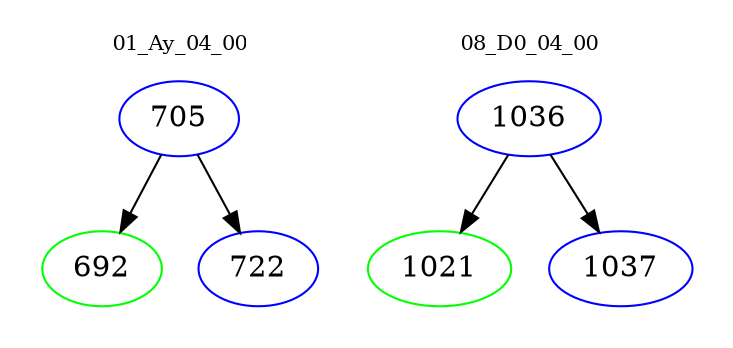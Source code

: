 digraph{
subgraph cluster_0 {
color = white
label = "01_Ay_04_00";
fontsize=10;
T0_705 [label="705", color="blue"]
T0_705 -> T0_692 [color="black"]
T0_692 [label="692", color="green"]
T0_705 -> T0_722 [color="black"]
T0_722 [label="722", color="blue"]
}
subgraph cluster_1 {
color = white
label = "08_D0_04_00";
fontsize=10;
T1_1036 [label="1036", color="blue"]
T1_1036 -> T1_1021 [color="black"]
T1_1021 [label="1021", color="green"]
T1_1036 -> T1_1037 [color="black"]
T1_1037 [label="1037", color="blue"]
}
}
